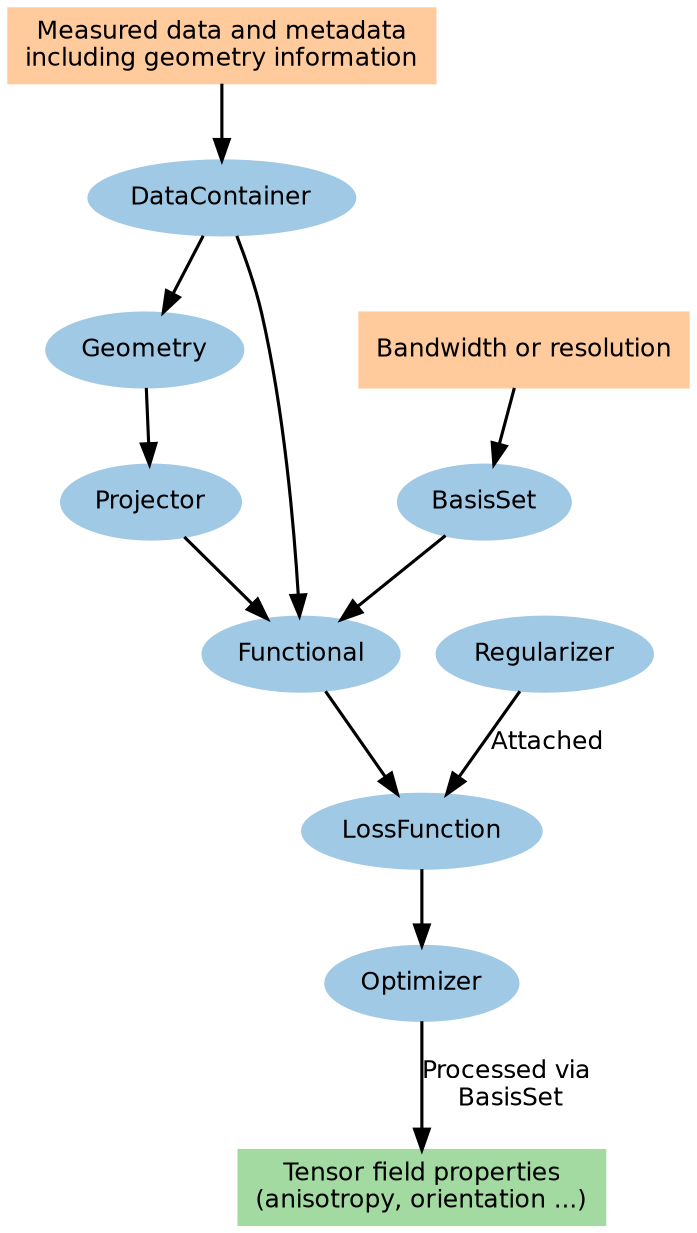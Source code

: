 # dot -Tsvg workflow.dot -o workflow.svg

digraph g {

  graph [ fontname = "helvetica",
          fontsize = 12.0,
          rankdir = "TB",
          bgcolor = "transparent" ];

  edge [ fontname = "helvetica",
         fontsize = 12.0,
         penwidth = 1.5 ]

  node [ fontname = "helvetica",
         fontsize = 12.0,
         fontcolor = black,
         shape = ellipse,
         color = "#a0c9e5",
         style = filled];

  Data [ color="#ffca9c",
              label="Measured data and metadata\nincluding geometry information",
                  shape=box];
  Resolution [ color="#ffca9c",
               label="Bandwidth or resolution",
               shape=box,
               target="_top"];

  DataContainer [ label="DataContainer",
                 href="../moduleref/data_handling.html#mumott.data_handling.DataContainer",
                 target="_top" ];

  Geometry [ label="Geometry",
             href="../moduleref/data_handling.html#mumott.data_handling.Geometry",
             target="_top" ];

  Projector [ label="Projector",
               href="../moduleref/projectors.html",
              target="_top" ];

  Functional [ label="Functional",
              href="../moduleref/functionals.html",
              target="_top"];

  Regularizer [ label="Regularizer",
              href="../moduleref/regularizers.html",
              target="_top"];

  BasisSet [ label="BasisSet",
             href="../moduleref/basis_sets.html",
             target="_top" ];

  LossFunction [ label="LossFunction",
                 href="../moduleref/loss_functions.html",
                 target="_top" ];
  Optimizer [ label="Optimizer",
                 href="../moduleref/optimizers.html",
                 target="_top" ]
  Output [ shape=rectangle,
            color="#a2daa2",
            label="Tensor field properties\n(anisotropy, orientation ...)",
            fontcolor=black,
            href="../tutorial/reconstruct_and_visualizer.html",
            target="_top"];

  Data -> DataContainer

  DataContainer -> Functional
  DataContainer -> Geometry

  Geometry -> Projector
  Resolution -> BasisSet

  Projector -> Functional
  BasisSet -> Functional

  Regularizer -> LossFunction [label="Attached"]
  Functional -> LossFunction

  LossFunction -> Optimizer

  Optimizer -> Output [label="Processed via\n BasisSet"]
}
